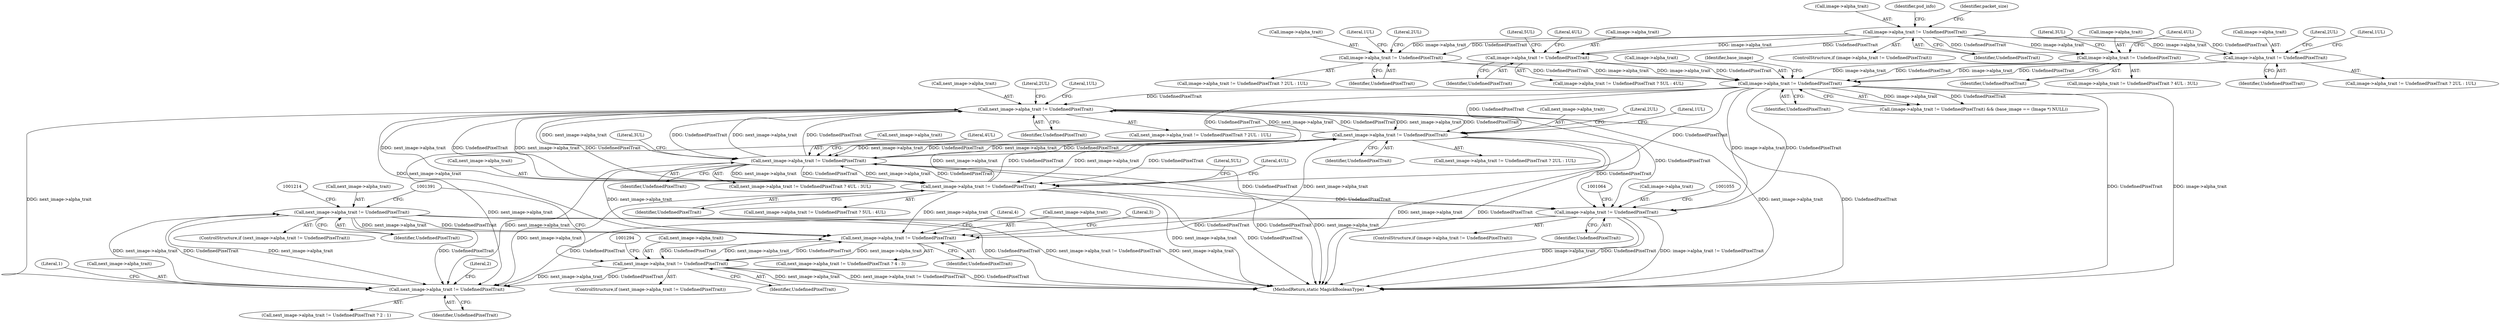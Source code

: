digraph "0_ImageMagick_4f2c04ea6673863b87ac7f186cbb0d911f74085c_0@pointer" {
"1001207" [label="(Call,next_image->alpha_trait != UndefinedPixelTrait)"];
"1001187" [label="(Call,next_image->alpha_trait != UndefinedPixelTrait)"];
"1000852" [label="(Call,next_image->alpha_trait != UndefinedPixelTrait)"];
"1000869" [label="(Call,next_image->alpha_trait != UndefinedPixelTrait)"];
"1000886" [label="(Call,next_image->alpha_trait != UndefinedPixelTrait)"];
"1000897" [label="(Call,next_image->alpha_trait != UndefinedPixelTrait)"];
"1000813" [label="(Call,image->alpha_trait != UndefinedPixelTrait)"];
"1000293" [label="(Call,image->alpha_trait != UndefinedPixelTrait)"];
"1000210" [label="(Call,image->alpha_trait != UndefinedPixelTrait)"];
"1000363" [label="(Call,image->alpha_trait != UndefinedPixelTrait)"];
"1000352" [label="(Call,image->alpha_trait != UndefinedPixelTrait)"];
"1000322" [label="(Call,image->alpha_trait != UndefinedPixelTrait)"];
"1001207" [label="(Call,next_image->alpha_trait != UndefinedPixelTrait)"];
"1001287" [label="(Call,next_image->alpha_trait != UndefinedPixelTrait)"];
"1001243" [label="(Call,next_image->alpha_trait != UndefinedPixelTrait)"];
"1001049" [label="(Call,image->alpha_trait != UndefinedPixelTrait)"];
"1000292" [label="(Call,image->alpha_trait != UndefinedPixelTrait ? 2UL : 1UL)"];
"1000326" [label="(Identifier,UndefinedPixelTrait)"];
"1001192" [label="(Literal,2)"];
"1001206" [label="(ControlStructure,if (next_image->alpha_trait != UndefinedPixelTrait))"];
"1000362" [label="(Call,image->alpha_trait != UndefinedPixelTrait ? 5UL : 4UL)"];
"1000210" [label="(Call,image->alpha_trait != UndefinedPixelTrait)"];
"1001287" [label="(Call,next_image->alpha_trait != UndefinedPixelTrait)"];
"1000817" [label="(Identifier,UndefinedPixelTrait)"];
"1001575" [label="(MethodReturn,static MagickBooleanType)"];
"1000858" [label="(Literal,1UL)"];
"1001208" [label="(Call,next_image->alpha_trait)"];
"1001211" [label="(Identifier,UndefinedPixelTrait)"];
"1000211" [label="(Call,image->alpha_trait)"];
"1000814" [label="(Call,image->alpha_trait)"];
"1000209" [label="(ControlStructure,if (image->alpha_trait != UndefinedPixelTrait))"];
"1000873" [label="(Identifier,UndefinedPixelTrait)"];
"1000356" [label="(Identifier,UndefinedPixelTrait)"];
"1000887" [label="(Call,next_image->alpha_trait)"];
"1000328" [label="(Literal,1UL)"];
"1000352" [label="(Call,image->alpha_trait != UndefinedPixelTrait)"];
"1000227" [label="(Identifier,psd_info)"];
"1001291" [label="(Identifier,UndefinedPixelTrait)"];
"1000897" [label="(Call,next_image->alpha_trait != UndefinedPixelTrait)"];
"1000321" [label="(Call,image->alpha_trait != UndefinedPixelTrait ? 2UL : 1UL)"];
"1000819" [label="(Identifier,base_image)"];
"1000367" [label="(Identifier,UndefinedPixelTrait)"];
"1000297" [label="(Identifier,UndefinedPixelTrait)"];
"1001243" [label="(Call,next_image->alpha_trait != UndefinedPixelTrait)"];
"1000890" [label="(Identifier,UndefinedPixelTrait)"];
"1001242" [label="(Call,next_image->alpha_trait != UndefinedPixelTrait ? 4 : 3)"];
"1001248" [label="(Literal,4)"];
"1000323" [label="(Call,image->alpha_trait)"];
"1001244" [label="(Call,next_image->alpha_trait)"];
"1000216" [label="(Identifier,packet_size)"];
"1001049" [label="(Call,image->alpha_trait != UndefinedPixelTrait)"];
"1000853" [label="(Call,next_image->alpha_trait)"];
"1001186" [label="(Call,next_image->alpha_trait != UndefinedPixelTrait ? 2 : 1)"];
"1000852" [label="(Call,next_image->alpha_trait != UndefinedPixelTrait)"];
"1000869" [label="(Call,next_image->alpha_trait != UndefinedPixelTrait)"];
"1000351" [label="(Call,image->alpha_trait != UndefinedPixelTrait ? 4UL : 3UL)"];
"1001187" [label="(Call,next_image->alpha_trait != UndefinedPixelTrait)"];
"1000870" [label="(Call,next_image->alpha_trait)"];
"1000901" [label="(Identifier,UndefinedPixelTrait)"];
"1000874" [label="(Literal,2UL)"];
"1001191" [label="(Identifier,UndefinedPixelTrait)"];
"1000891" [label="(Literal,4UL)"];
"1000813" [label="(Call,image->alpha_trait != UndefinedPixelTrait)"];
"1001193" [label="(Literal,1)"];
"1000294" [label="(Call,image->alpha_trait)"];
"1000856" [label="(Identifier,UndefinedPixelTrait)"];
"1001050" [label="(Call,image->alpha_trait)"];
"1000875" [label="(Literal,1UL)"];
"1000902" [label="(Literal,5UL)"];
"1000299" [label="(Literal,1UL)"];
"1000885" [label="(Call,next_image->alpha_trait != UndefinedPixelTrait ? 4UL : 3UL)"];
"1001249" [label="(Literal,3)"];
"1001207" [label="(Call,next_image->alpha_trait != UndefinedPixelTrait)"];
"1001048" [label="(ControlStructure,if (image->alpha_trait != UndefinedPixelTrait))"];
"1000896" [label="(Call,next_image->alpha_trait != UndefinedPixelTrait ? 5UL : 4UL)"];
"1001288" [label="(Call,next_image->alpha_trait)"];
"1001247" [label="(Identifier,UndefinedPixelTrait)"];
"1000358" [label="(Literal,3UL)"];
"1000368" [label="(Literal,5UL)"];
"1000886" [label="(Call,next_image->alpha_trait != UndefinedPixelTrait)"];
"1001053" [label="(Identifier,UndefinedPixelTrait)"];
"1000369" [label="(Literal,4UL)"];
"1000364" [label="(Call,image->alpha_trait)"];
"1000327" [label="(Literal,2UL)"];
"1000903" [label="(Literal,4UL)"];
"1000857" [label="(Literal,2UL)"];
"1000868" [label="(Call,next_image->alpha_trait != UndefinedPixelTrait ? 2UL : 1UL)"];
"1000851" [label="(Call,next_image->alpha_trait != UndefinedPixelTrait ? 2UL : 1UL)"];
"1000898" [label="(Call,next_image->alpha_trait)"];
"1000353" [label="(Call,image->alpha_trait)"];
"1000214" [label="(Identifier,UndefinedPixelTrait)"];
"1000298" [label="(Literal,2UL)"];
"1000892" [label="(Literal,3UL)"];
"1001286" [label="(ControlStructure,if (next_image->alpha_trait != UndefinedPixelTrait))"];
"1000293" [label="(Call,image->alpha_trait != UndefinedPixelTrait)"];
"1000322" [label="(Call,image->alpha_trait != UndefinedPixelTrait)"];
"1000812" [label="(Call,(image->alpha_trait != UndefinedPixelTrait) && (base_image == (Image *) NULL))"];
"1000357" [label="(Literal,4UL)"];
"1001188" [label="(Call,next_image->alpha_trait)"];
"1000363" [label="(Call,image->alpha_trait != UndefinedPixelTrait)"];
"1001207" -> "1001206"  [label="AST: "];
"1001207" -> "1001211"  [label="CFG: "];
"1001208" -> "1001207"  [label="AST: "];
"1001211" -> "1001207"  [label="AST: "];
"1001214" -> "1001207"  [label="CFG: "];
"1001391" -> "1001207"  [label="CFG: "];
"1001207" -> "1001575"  [label="DDG: next_image->alpha_trait"];
"1001207" -> "1001575"  [label="DDG: UndefinedPixelTrait"];
"1001207" -> "1001575"  [label="DDG: next_image->alpha_trait != UndefinedPixelTrait"];
"1001207" -> "1001187"  [label="DDG: next_image->alpha_trait"];
"1001207" -> "1001187"  [label="DDG: UndefinedPixelTrait"];
"1001187" -> "1001207"  [label="DDG: next_image->alpha_trait"];
"1001187" -> "1001207"  [label="DDG: UndefinedPixelTrait"];
"1001207" -> "1001243"  [label="DDG: next_image->alpha_trait"];
"1001207" -> "1001243"  [label="DDG: UndefinedPixelTrait"];
"1001187" -> "1001186"  [label="AST: "];
"1001187" -> "1001191"  [label="CFG: "];
"1001188" -> "1001187"  [label="AST: "];
"1001191" -> "1001187"  [label="AST: "];
"1001192" -> "1001187"  [label="CFG: "];
"1001193" -> "1001187"  [label="CFG: "];
"1000852" -> "1001187"  [label="DDG: next_image->alpha_trait"];
"1000869" -> "1001187"  [label="DDG: next_image->alpha_trait"];
"1000886" -> "1001187"  [label="DDG: next_image->alpha_trait"];
"1000897" -> "1001187"  [label="DDG: next_image->alpha_trait"];
"1001287" -> "1001187"  [label="DDG: next_image->alpha_trait"];
"1001287" -> "1001187"  [label="DDG: UndefinedPixelTrait"];
"1001049" -> "1001187"  [label="DDG: UndefinedPixelTrait"];
"1000852" -> "1000851"  [label="AST: "];
"1000852" -> "1000856"  [label="CFG: "];
"1000853" -> "1000852"  [label="AST: "];
"1000856" -> "1000852"  [label="AST: "];
"1000857" -> "1000852"  [label="CFG: "];
"1000858" -> "1000852"  [label="CFG: "];
"1000852" -> "1001575"  [label="DDG: next_image->alpha_trait"];
"1000852" -> "1001575"  [label="DDG: UndefinedPixelTrait"];
"1000869" -> "1000852"  [label="DDG: next_image->alpha_trait"];
"1000869" -> "1000852"  [label="DDG: UndefinedPixelTrait"];
"1000886" -> "1000852"  [label="DDG: next_image->alpha_trait"];
"1000886" -> "1000852"  [label="DDG: UndefinedPixelTrait"];
"1000897" -> "1000852"  [label="DDG: next_image->alpha_trait"];
"1000897" -> "1000852"  [label="DDG: UndefinedPixelTrait"];
"1000813" -> "1000852"  [label="DDG: UndefinedPixelTrait"];
"1000852" -> "1000869"  [label="DDG: next_image->alpha_trait"];
"1000852" -> "1000869"  [label="DDG: UndefinedPixelTrait"];
"1000852" -> "1000886"  [label="DDG: next_image->alpha_trait"];
"1000852" -> "1000886"  [label="DDG: UndefinedPixelTrait"];
"1000852" -> "1000897"  [label="DDG: next_image->alpha_trait"];
"1000852" -> "1000897"  [label="DDG: UndefinedPixelTrait"];
"1000852" -> "1001049"  [label="DDG: UndefinedPixelTrait"];
"1000852" -> "1001243"  [label="DDG: next_image->alpha_trait"];
"1000869" -> "1000868"  [label="AST: "];
"1000869" -> "1000873"  [label="CFG: "];
"1000870" -> "1000869"  [label="AST: "];
"1000873" -> "1000869"  [label="AST: "];
"1000874" -> "1000869"  [label="CFG: "];
"1000875" -> "1000869"  [label="CFG: "];
"1000869" -> "1001575"  [label="DDG: next_image->alpha_trait"];
"1000869" -> "1001575"  [label="DDG: UndefinedPixelTrait"];
"1000886" -> "1000869"  [label="DDG: next_image->alpha_trait"];
"1000886" -> "1000869"  [label="DDG: UndefinedPixelTrait"];
"1000897" -> "1000869"  [label="DDG: next_image->alpha_trait"];
"1000897" -> "1000869"  [label="DDG: UndefinedPixelTrait"];
"1000813" -> "1000869"  [label="DDG: UndefinedPixelTrait"];
"1000869" -> "1000886"  [label="DDG: next_image->alpha_trait"];
"1000869" -> "1000886"  [label="DDG: UndefinedPixelTrait"];
"1000869" -> "1000897"  [label="DDG: next_image->alpha_trait"];
"1000869" -> "1000897"  [label="DDG: UndefinedPixelTrait"];
"1000869" -> "1001049"  [label="DDG: UndefinedPixelTrait"];
"1000869" -> "1001243"  [label="DDG: next_image->alpha_trait"];
"1000886" -> "1000885"  [label="AST: "];
"1000886" -> "1000890"  [label="CFG: "];
"1000887" -> "1000886"  [label="AST: "];
"1000890" -> "1000886"  [label="AST: "];
"1000891" -> "1000886"  [label="CFG: "];
"1000892" -> "1000886"  [label="CFG: "];
"1000886" -> "1001575"  [label="DDG: UndefinedPixelTrait"];
"1000886" -> "1001575"  [label="DDG: next_image->alpha_trait"];
"1000897" -> "1000886"  [label="DDG: next_image->alpha_trait"];
"1000897" -> "1000886"  [label="DDG: UndefinedPixelTrait"];
"1000813" -> "1000886"  [label="DDG: UndefinedPixelTrait"];
"1000886" -> "1000897"  [label="DDG: next_image->alpha_trait"];
"1000886" -> "1000897"  [label="DDG: UndefinedPixelTrait"];
"1000886" -> "1001049"  [label="DDG: UndefinedPixelTrait"];
"1000886" -> "1001243"  [label="DDG: next_image->alpha_trait"];
"1000897" -> "1000896"  [label="AST: "];
"1000897" -> "1000901"  [label="CFG: "];
"1000898" -> "1000897"  [label="AST: "];
"1000901" -> "1000897"  [label="AST: "];
"1000902" -> "1000897"  [label="CFG: "];
"1000903" -> "1000897"  [label="CFG: "];
"1000897" -> "1001575"  [label="DDG: next_image->alpha_trait"];
"1000897" -> "1001575"  [label="DDG: UndefinedPixelTrait"];
"1000813" -> "1000897"  [label="DDG: UndefinedPixelTrait"];
"1000897" -> "1001049"  [label="DDG: UndefinedPixelTrait"];
"1000897" -> "1001243"  [label="DDG: next_image->alpha_trait"];
"1000813" -> "1000812"  [label="AST: "];
"1000813" -> "1000817"  [label="CFG: "];
"1000814" -> "1000813"  [label="AST: "];
"1000817" -> "1000813"  [label="AST: "];
"1000819" -> "1000813"  [label="CFG: "];
"1000812" -> "1000813"  [label="CFG: "];
"1000813" -> "1001575"  [label="DDG: UndefinedPixelTrait"];
"1000813" -> "1001575"  [label="DDG: image->alpha_trait"];
"1000813" -> "1000812"  [label="DDG: image->alpha_trait"];
"1000813" -> "1000812"  [label="DDG: UndefinedPixelTrait"];
"1000293" -> "1000813"  [label="DDG: image->alpha_trait"];
"1000293" -> "1000813"  [label="DDG: UndefinedPixelTrait"];
"1000363" -> "1000813"  [label="DDG: image->alpha_trait"];
"1000363" -> "1000813"  [label="DDG: UndefinedPixelTrait"];
"1000352" -> "1000813"  [label="DDG: image->alpha_trait"];
"1000352" -> "1000813"  [label="DDG: UndefinedPixelTrait"];
"1000322" -> "1000813"  [label="DDG: image->alpha_trait"];
"1000322" -> "1000813"  [label="DDG: UndefinedPixelTrait"];
"1000813" -> "1001049"  [label="DDG: image->alpha_trait"];
"1000813" -> "1001049"  [label="DDG: UndefinedPixelTrait"];
"1000293" -> "1000292"  [label="AST: "];
"1000293" -> "1000297"  [label="CFG: "];
"1000294" -> "1000293"  [label="AST: "];
"1000297" -> "1000293"  [label="AST: "];
"1000298" -> "1000293"  [label="CFG: "];
"1000299" -> "1000293"  [label="CFG: "];
"1000210" -> "1000293"  [label="DDG: image->alpha_trait"];
"1000210" -> "1000293"  [label="DDG: UndefinedPixelTrait"];
"1000210" -> "1000209"  [label="AST: "];
"1000210" -> "1000214"  [label="CFG: "];
"1000211" -> "1000210"  [label="AST: "];
"1000214" -> "1000210"  [label="AST: "];
"1000216" -> "1000210"  [label="CFG: "];
"1000227" -> "1000210"  [label="CFG: "];
"1000210" -> "1000322"  [label="DDG: image->alpha_trait"];
"1000210" -> "1000322"  [label="DDG: UndefinedPixelTrait"];
"1000210" -> "1000352"  [label="DDG: image->alpha_trait"];
"1000210" -> "1000352"  [label="DDG: UndefinedPixelTrait"];
"1000210" -> "1000363"  [label="DDG: image->alpha_trait"];
"1000210" -> "1000363"  [label="DDG: UndefinedPixelTrait"];
"1000363" -> "1000362"  [label="AST: "];
"1000363" -> "1000367"  [label="CFG: "];
"1000364" -> "1000363"  [label="AST: "];
"1000367" -> "1000363"  [label="AST: "];
"1000368" -> "1000363"  [label="CFG: "];
"1000369" -> "1000363"  [label="CFG: "];
"1000352" -> "1000351"  [label="AST: "];
"1000352" -> "1000356"  [label="CFG: "];
"1000353" -> "1000352"  [label="AST: "];
"1000356" -> "1000352"  [label="AST: "];
"1000357" -> "1000352"  [label="CFG: "];
"1000358" -> "1000352"  [label="CFG: "];
"1000322" -> "1000321"  [label="AST: "];
"1000322" -> "1000326"  [label="CFG: "];
"1000323" -> "1000322"  [label="AST: "];
"1000326" -> "1000322"  [label="AST: "];
"1000327" -> "1000322"  [label="CFG: "];
"1000328" -> "1000322"  [label="CFG: "];
"1001287" -> "1001286"  [label="AST: "];
"1001287" -> "1001291"  [label="CFG: "];
"1001288" -> "1001287"  [label="AST: "];
"1001291" -> "1001287"  [label="AST: "];
"1001294" -> "1001287"  [label="CFG: "];
"1001391" -> "1001287"  [label="CFG: "];
"1001287" -> "1001575"  [label="DDG: next_image->alpha_trait"];
"1001287" -> "1001575"  [label="DDG: next_image->alpha_trait != UndefinedPixelTrait"];
"1001287" -> "1001575"  [label="DDG: UndefinedPixelTrait"];
"1001287" -> "1001243"  [label="DDG: next_image->alpha_trait"];
"1001287" -> "1001243"  [label="DDG: UndefinedPixelTrait"];
"1001243" -> "1001287"  [label="DDG: next_image->alpha_trait"];
"1001243" -> "1001287"  [label="DDG: UndefinedPixelTrait"];
"1001243" -> "1001242"  [label="AST: "];
"1001243" -> "1001247"  [label="CFG: "];
"1001244" -> "1001243"  [label="AST: "];
"1001247" -> "1001243"  [label="AST: "];
"1001248" -> "1001243"  [label="CFG: "];
"1001249" -> "1001243"  [label="CFG: "];
"1001049" -> "1001243"  [label="DDG: UndefinedPixelTrait"];
"1001049" -> "1001048"  [label="AST: "];
"1001049" -> "1001053"  [label="CFG: "];
"1001050" -> "1001049"  [label="AST: "];
"1001053" -> "1001049"  [label="AST: "];
"1001055" -> "1001049"  [label="CFG: "];
"1001064" -> "1001049"  [label="CFG: "];
"1001049" -> "1001575"  [label="DDG: image->alpha_trait != UndefinedPixelTrait"];
"1001049" -> "1001575"  [label="DDG: image->alpha_trait"];
"1001049" -> "1001575"  [label="DDG: UndefinedPixelTrait"];
}

